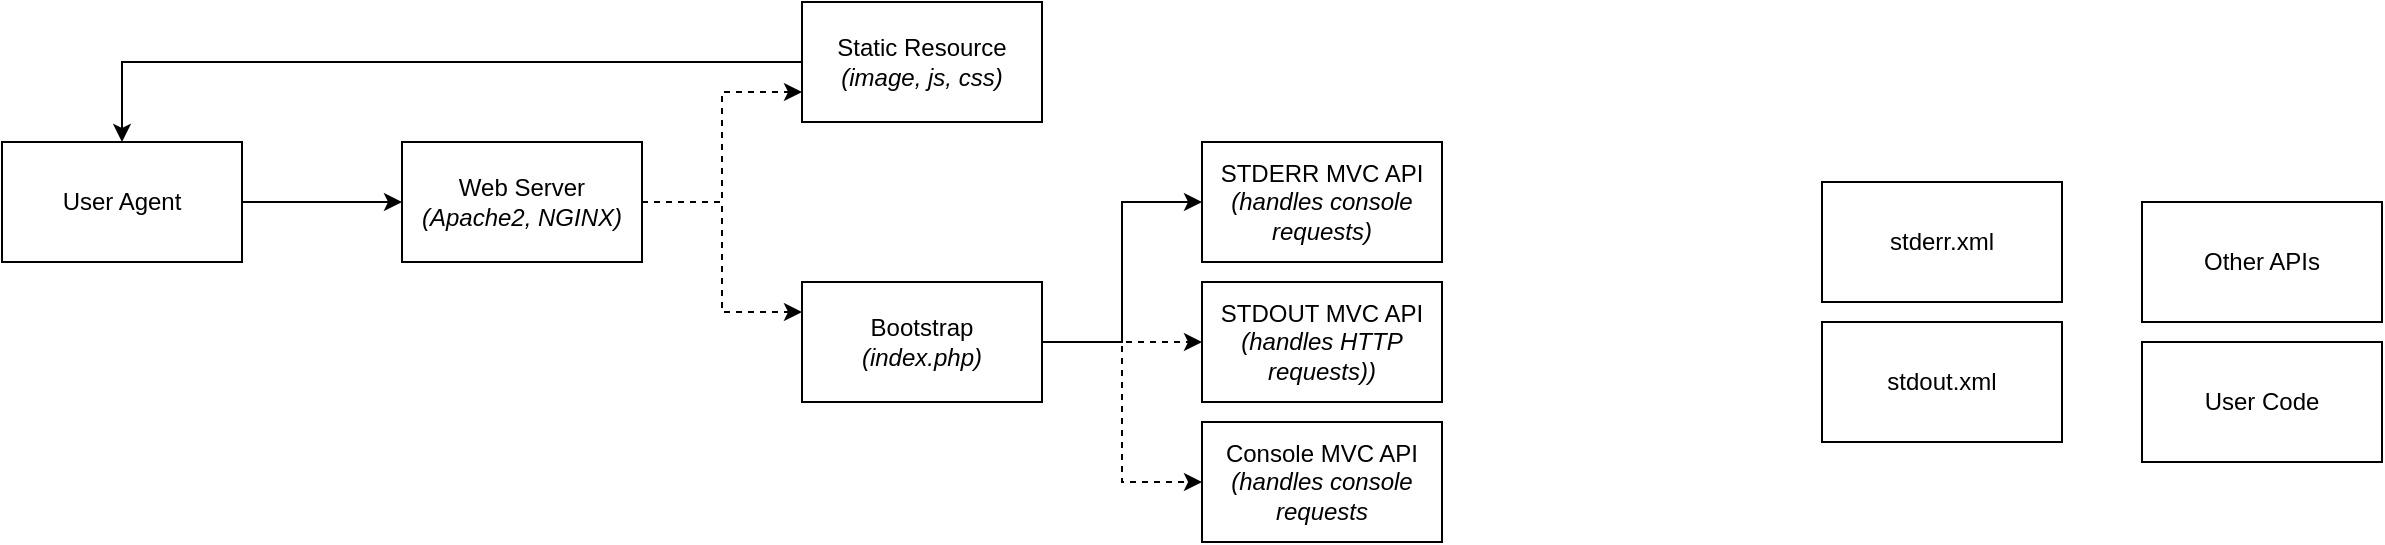 <mxfile version="14.9.7" type="github">
  <diagram id="k8V1FHeuYOahhnjM_gpQ" name="Page-1">
    <mxGraphModel dx="1350" dy="806" grid="1" gridSize="10" guides="1" tooltips="1" connect="1" arrows="1" fold="1" page="1" pageScale="1" pageWidth="1400" pageHeight="850" math="0" shadow="0">
      <root>
        <mxCell id="0" />
        <mxCell id="1" parent="0" />
        <mxCell id="eG65t0117uK8j9WmcHrF-7" style="edgeStyle=orthogonalEdgeStyle;rounded=0;orthogonalLoop=1;jettySize=auto;html=1;exitX=1;exitY=0.5;exitDx=0;exitDy=0;entryX=0;entryY=0.5;entryDx=0;entryDy=0;" edge="1" parent="1" source="eG65t0117uK8j9WmcHrF-1" target="eG65t0117uK8j9WmcHrF-2">
          <mxGeometry relative="1" as="geometry" />
        </mxCell>
        <mxCell id="eG65t0117uK8j9WmcHrF-1" value="User Agent" style="rounded=0;whiteSpace=wrap;html=1;" vertex="1" parent="1">
          <mxGeometry x="40" y="310" width="120" height="60" as="geometry" />
        </mxCell>
        <mxCell id="eG65t0117uK8j9WmcHrF-8" style="edgeStyle=orthogonalEdgeStyle;rounded=0;orthogonalLoop=1;jettySize=auto;html=1;exitX=1;exitY=0.5;exitDx=0;exitDy=0;entryX=0;entryY=0.75;entryDx=0;entryDy=0;dashed=1;" edge="1" parent="1" source="eG65t0117uK8j9WmcHrF-2" target="eG65t0117uK8j9WmcHrF-5">
          <mxGeometry relative="1" as="geometry" />
        </mxCell>
        <mxCell id="eG65t0117uK8j9WmcHrF-11" style="edgeStyle=orthogonalEdgeStyle;rounded=0;orthogonalLoop=1;jettySize=auto;html=1;exitX=1;exitY=0.5;exitDx=0;exitDy=0;entryX=0;entryY=0.25;entryDx=0;entryDy=0;dashed=1;" edge="1" parent="1" source="eG65t0117uK8j9WmcHrF-2" target="eG65t0117uK8j9WmcHrF-4">
          <mxGeometry relative="1" as="geometry" />
        </mxCell>
        <mxCell id="eG65t0117uK8j9WmcHrF-2" value="Web Server&lt;br&gt;&lt;i&gt;(Apache2, NGINX)&lt;/i&gt;" style="rounded=0;whiteSpace=wrap;html=1;" vertex="1" parent="1">
          <mxGeometry x="240" y="310" width="120" height="60" as="geometry" />
        </mxCell>
        <mxCell id="eG65t0117uK8j9WmcHrF-16" style="edgeStyle=orthogonalEdgeStyle;rounded=0;orthogonalLoop=1;jettySize=auto;html=1;exitX=1;exitY=0.5;exitDx=0;exitDy=0;entryX=0;entryY=0.5;entryDx=0;entryDy=0;" edge="1" parent="1" source="eG65t0117uK8j9WmcHrF-4" target="eG65t0117uK8j9WmcHrF-14">
          <mxGeometry relative="1" as="geometry" />
        </mxCell>
        <mxCell id="eG65t0117uK8j9WmcHrF-19" style="edgeStyle=orthogonalEdgeStyle;rounded=0;orthogonalLoop=1;jettySize=auto;html=1;exitX=1;exitY=0.5;exitDx=0;exitDy=0;entryX=0;entryY=0.5;entryDx=0;entryDy=0;dashed=1;" edge="1" parent="1" source="eG65t0117uK8j9WmcHrF-4" target="eG65t0117uK8j9WmcHrF-18">
          <mxGeometry relative="1" as="geometry" />
        </mxCell>
        <mxCell id="eG65t0117uK8j9WmcHrF-26" style="edgeStyle=orthogonalEdgeStyle;rounded=0;orthogonalLoop=1;jettySize=auto;html=1;exitX=1;exitY=0.5;exitDx=0;exitDy=0;entryX=0;entryY=0.5;entryDx=0;entryDy=0;dashed=1;" edge="1" parent="1" source="eG65t0117uK8j9WmcHrF-4" target="eG65t0117uK8j9WmcHrF-25">
          <mxGeometry relative="1" as="geometry" />
        </mxCell>
        <mxCell id="eG65t0117uK8j9WmcHrF-4" value="Bootstrap&lt;br&gt;&lt;i&gt;(index.php)&lt;/i&gt;" style="rounded=0;whiteSpace=wrap;html=1;" vertex="1" parent="1">
          <mxGeometry x="440" y="380" width="120" height="60" as="geometry" />
        </mxCell>
        <mxCell id="eG65t0117uK8j9WmcHrF-6" style="edgeStyle=orthogonalEdgeStyle;rounded=0;orthogonalLoop=1;jettySize=auto;html=1;exitX=0;exitY=0.5;exitDx=0;exitDy=0;entryX=0.5;entryY=0;entryDx=0;entryDy=0;" edge="1" parent="1" source="eG65t0117uK8j9WmcHrF-5" target="eG65t0117uK8j9WmcHrF-1">
          <mxGeometry relative="1" as="geometry" />
        </mxCell>
        <mxCell id="eG65t0117uK8j9WmcHrF-5" value="Static Resource&lt;br&gt;&lt;i&gt;(image, js, css)&lt;/i&gt;" style="rounded=0;whiteSpace=wrap;html=1;" vertex="1" parent="1">
          <mxGeometry x="440" y="240" width="120" height="60" as="geometry" />
        </mxCell>
        <mxCell id="eG65t0117uK8j9WmcHrF-14" value="STDERR MVC API&lt;br&gt;&lt;i&gt;(handles console requests)&lt;/i&gt;" style="rounded=0;whiteSpace=wrap;html=1;" vertex="1" parent="1">
          <mxGeometry x="640" y="310" width="120" height="60" as="geometry" />
        </mxCell>
        <mxCell id="eG65t0117uK8j9WmcHrF-18" value="Console MVC API&lt;br&gt;&lt;i&gt;(handles console requests&lt;/i&gt;" style="rounded=0;whiteSpace=wrap;html=1;" vertex="1" parent="1">
          <mxGeometry x="640" y="450" width="120" height="60" as="geometry" />
        </mxCell>
        <mxCell id="eG65t0117uK8j9WmcHrF-20" value="Other APIs" style="rounded=0;whiteSpace=wrap;html=1;" vertex="1" parent="1">
          <mxGeometry x="1110" y="340" width="120" height="60" as="geometry" />
        </mxCell>
        <mxCell id="eG65t0117uK8j9WmcHrF-21" value="stderr.xml" style="rounded=0;whiteSpace=wrap;html=1;" vertex="1" parent="1">
          <mxGeometry x="950" y="330" width="120" height="60" as="geometry" />
        </mxCell>
        <mxCell id="eG65t0117uK8j9WmcHrF-22" value="User Code" style="rounded=0;whiteSpace=wrap;html=1;" vertex="1" parent="1">
          <mxGeometry x="1110" y="410" width="120" height="60" as="geometry" />
        </mxCell>
        <mxCell id="eG65t0117uK8j9WmcHrF-25" value="STDOUT MVC API&lt;br&gt;&lt;i&gt;(handles HTTP requests)&lt;/i&gt;&lt;i&gt;)&lt;/i&gt;" style="rounded=0;whiteSpace=wrap;html=1;" vertex="1" parent="1">
          <mxGeometry x="640" y="380" width="120" height="60" as="geometry" />
        </mxCell>
        <mxCell id="eG65t0117uK8j9WmcHrF-27" value="stdout.xml" style="rounded=0;whiteSpace=wrap;html=1;" vertex="1" parent="1">
          <mxGeometry x="950" y="400" width="120" height="60" as="geometry" />
        </mxCell>
      </root>
    </mxGraphModel>
  </diagram>
</mxfile>
